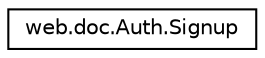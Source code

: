 digraph "Graphical Class Hierarchy"
{
 // LATEX_PDF_SIZE
  edge [fontname="Helvetica",fontsize="10",labelfontname="Helvetica",labelfontsize="10"];
  node [fontname="Helvetica",fontsize="10",shape=record];
  rankdir="LR";
  Node0 [label="web.doc.Auth.Signup",height=0.2,width=0.4,color="black", fillcolor="white", style="filled",URL="$d3/d17/classweb_1_1doc_1_1Auth_1_1Signup.html",tooltip=" "];
}
